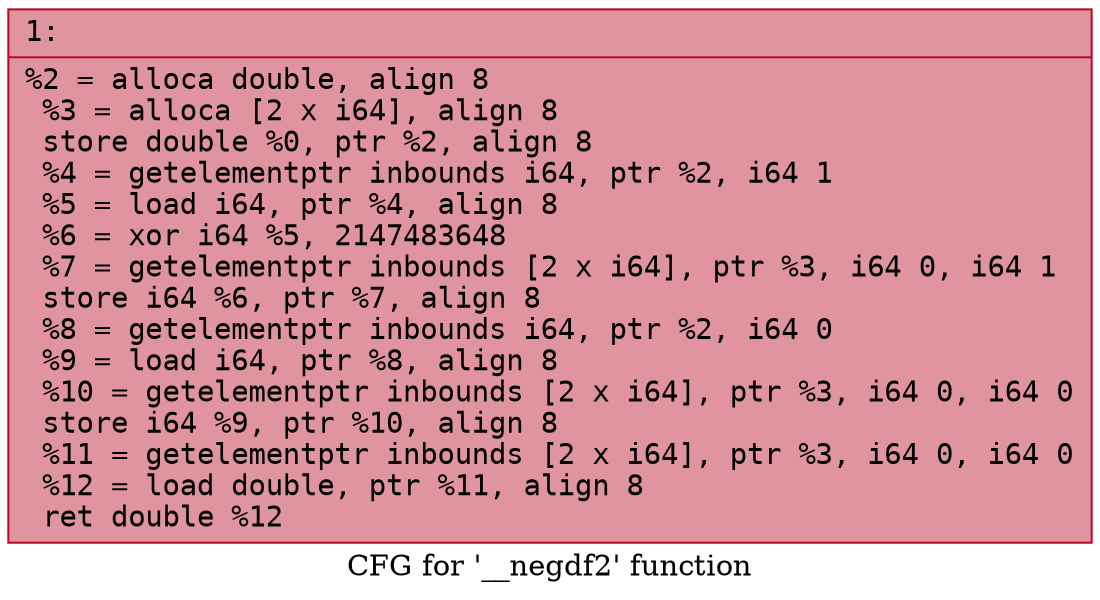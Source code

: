 digraph "CFG for '__negdf2' function" {
	label="CFG for '__negdf2' function";

	Node0x600000b26580 [shape=record,color="#b70d28ff", style=filled, fillcolor="#b70d2870" fontname="Courier",label="{1:\l|  %2 = alloca double, align 8\l  %3 = alloca [2 x i64], align 8\l  store double %0, ptr %2, align 8\l  %4 = getelementptr inbounds i64, ptr %2, i64 1\l  %5 = load i64, ptr %4, align 8\l  %6 = xor i64 %5, 2147483648\l  %7 = getelementptr inbounds [2 x i64], ptr %3, i64 0, i64 1\l  store i64 %6, ptr %7, align 8\l  %8 = getelementptr inbounds i64, ptr %2, i64 0\l  %9 = load i64, ptr %8, align 8\l  %10 = getelementptr inbounds [2 x i64], ptr %3, i64 0, i64 0\l  store i64 %9, ptr %10, align 8\l  %11 = getelementptr inbounds [2 x i64], ptr %3, i64 0, i64 0\l  %12 = load double, ptr %11, align 8\l  ret double %12\l}"];
}
